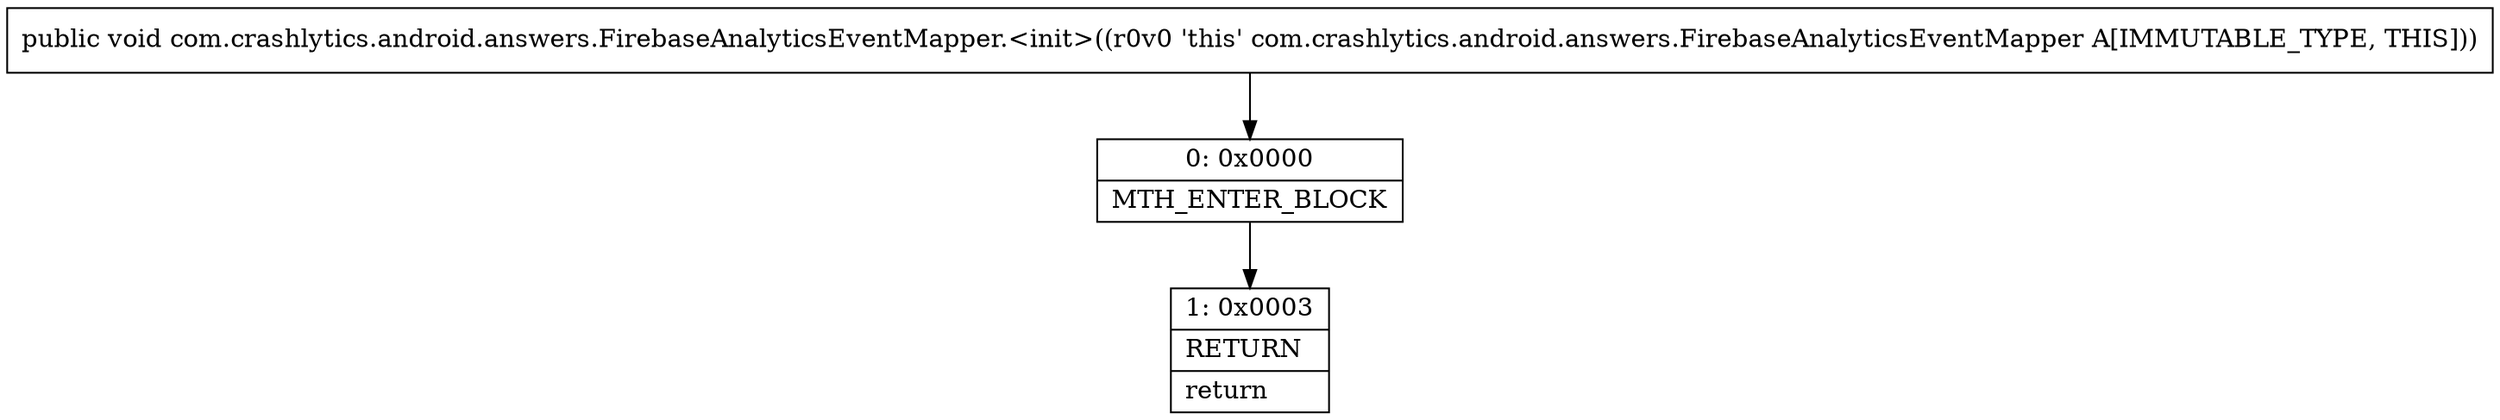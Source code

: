 digraph "CFG forcom.crashlytics.android.answers.FirebaseAnalyticsEventMapper.\<init\>()V" {
Node_0 [shape=record,label="{0\:\ 0x0000|MTH_ENTER_BLOCK\l}"];
Node_1 [shape=record,label="{1\:\ 0x0003|RETURN\l|return\l}"];
MethodNode[shape=record,label="{public void com.crashlytics.android.answers.FirebaseAnalyticsEventMapper.\<init\>((r0v0 'this' com.crashlytics.android.answers.FirebaseAnalyticsEventMapper A[IMMUTABLE_TYPE, THIS])) }"];
MethodNode -> Node_0;
Node_0 -> Node_1;
}

